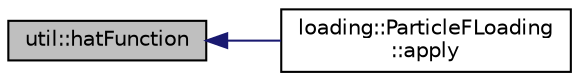 digraph "util::hatFunction"
{
  edge [fontname="Helvetica",fontsize="10",labelfontname="Helvetica",labelfontsize="10"];
  node [fontname="Helvetica",fontsize="10",shape=record];
  rankdir="LR";
  Node300 [label="util::hatFunction",height=0.2,width=0.4,color="black", fillcolor="grey75", style="filled", fontcolor="black"];
  Node300 -> Node301 [dir="back",color="midnightblue",fontsize="10",style="solid",fontname="Helvetica"];
  Node301 [label="loading::ParticleFLoading\l::apply",height=0.2,width=0.4,color="black", fillcolor="white", style="filled",URL="$classloading_1_1ParticleFLoading.html#a2e8569d614c740abc52d65858d548d1e",tooltip="Applies displacement boundary condition. "];
}
